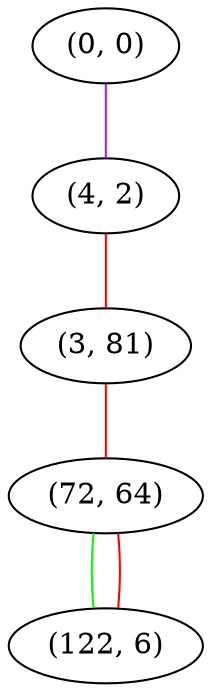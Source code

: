 graph "" {
"(0, 0)";
"(4, 2)";
"(3, 81)";
"(72, 64)";
"(122, 6)";
"(0, 0)" -- "(4, 2)"  [color=purple, key=0, weight=4];
"(4, 2)" -- "(3, 81)"  [color=red, key=0, weight=1];
"(3, 81)" -- "(72, 64)"  [color=red, key=0, weight=1];
"(72, 64)" -- "(122, 6)"  [color=green, key=0, weight=2];
"(72, 64)" -- "(122, 6)"  [color=red, key=1, weight=1];
}
